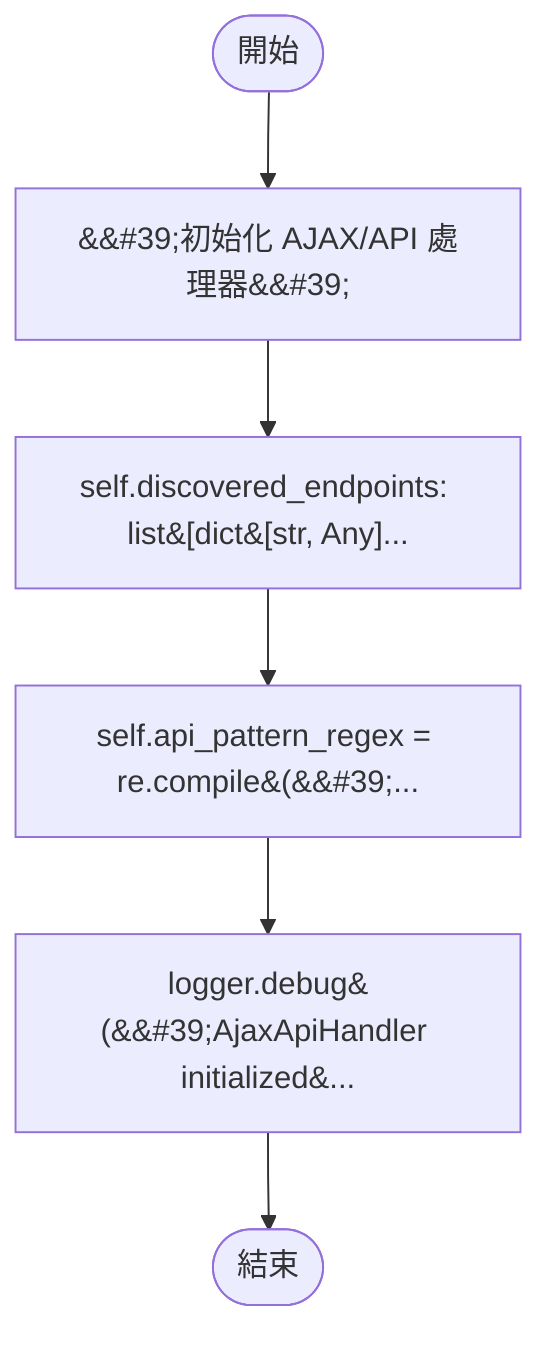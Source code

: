 flowchart TB
    n1([開始])
    n2([結束])
    n3[&amp;&#35;39;初始化 AJAX/API 處理器&amp;&#35;39;]
    n4[self.discovered_endpoints: list&#91;dict&#91;str, Any&#93...]
    n5[self.api_pattern_regex = re.compile&#40;&amp;&#35;39;&#12...]
    n6[logger.debug&#40;&amp;&#35;39;AjaxApiHandler initialized&...]
    n1 --> n3
    n3 --> n4
    n4 --> n5
    n5 --> n6
    n6 --> n2